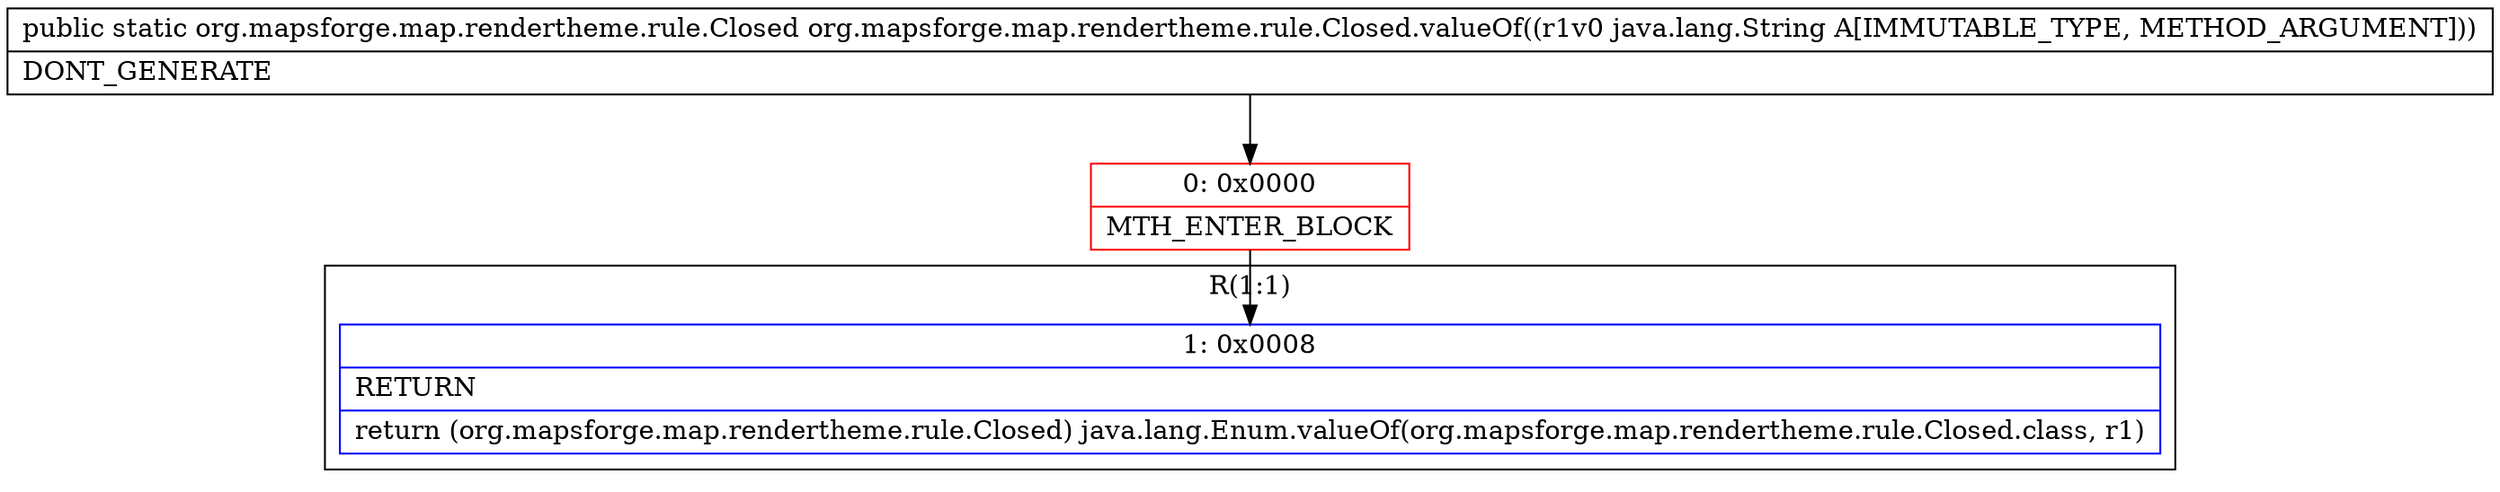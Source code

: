 digraph "CFG fororg.mapsforge.map.rendertheme.rule.Closed.valueOf(Ljava\/lang\/String;)Lorg\/mapsforge\/map\/rendertheme\/rule\/Closed;" {
subgraph cluster_Region_721067399 {
label = "R(1:1)";
node [shape=record,color=blue];
Node_1 [shape=record,label="{1\:\ 0x0008|RETURN\l|return (org.mapsforge.map.rendertheme.rule.Closed) java.lang.Enum.valueOf(org.mapsforge.map.rendertheme.rule.Closed.class, r1)\l}"];
}
Node_0 [shape=record,color=red,label="{0\:\ 0x0000|MTH_ENTER_BLOCK\l}"];
MethodNode[shape=record,label="{public static org.mapsforge.map.rendertheme.rule.Closed org.mapsforge.map.rendertheme.rule.Closed.valueOf((r1v0 java.lang.String A[IMMUTABLE_TYPE, METHOD_ARGUMENT]))  | DONT_GENERATE\l}"];
MethodNode -> Node_0;
Node_0 -> Node_1;
}

